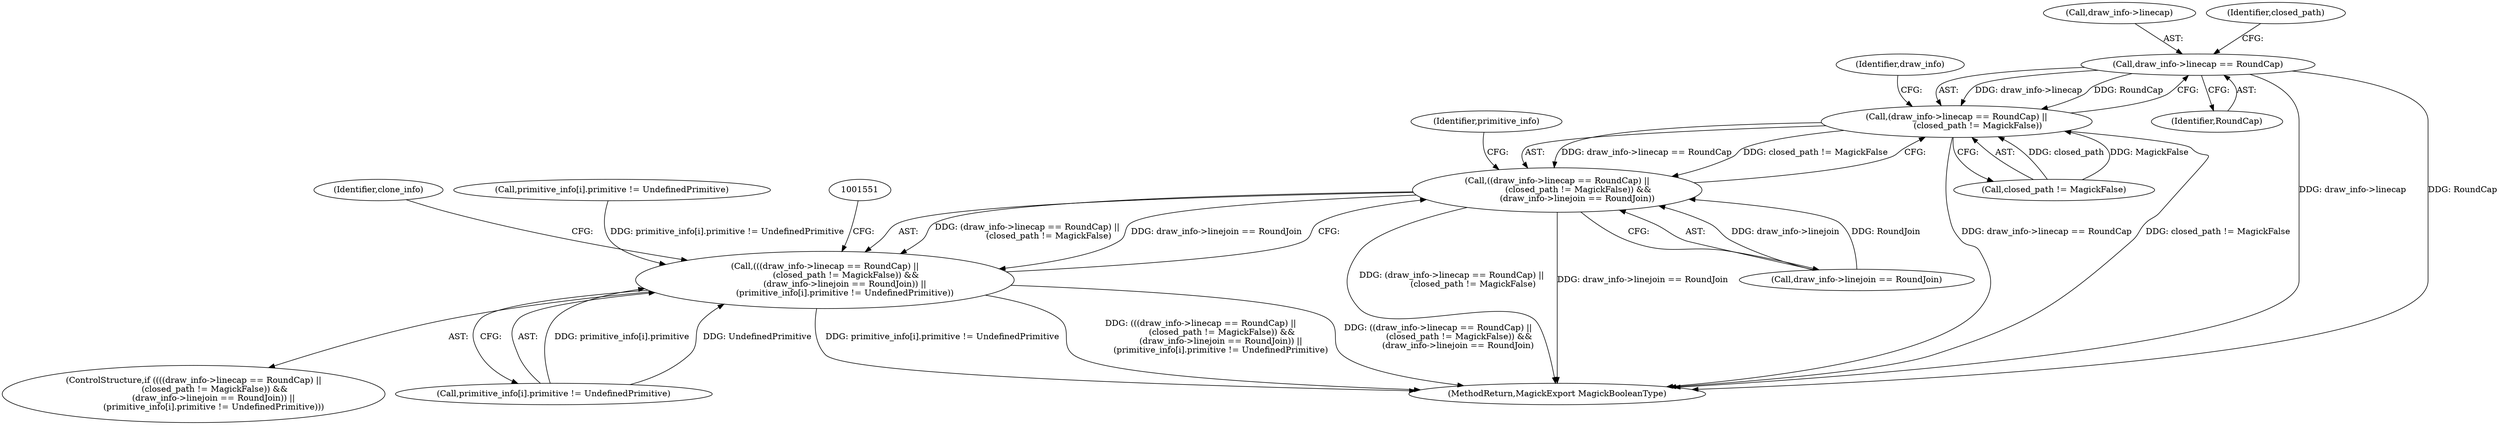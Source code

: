 digraph "0_ImageMagick_726812fa2fa7ce16bcf58f6e115f65427a1c0950_2@pointer" {
"1001529" [label="(Call,draw_info->linecap == RoundCap)"];
"1001528" [label="(Call,(draw_info->linecap == RoundCap) ||\n                (closed_path != MagickFalse))"];
"1001527" [label="(Call,((draw_info->linecap == RoundCap) ||\n                (closed_path != MagickFalse)) &&\n               (draw_info->linejoin == RoundJoin))"];
"1001526" [label="(Call,(((draw_info->linecap == RoundCap) ||\n                (closed_path != MagickFalse)) &&\n               (draw_info->linejoin == RoundJoin)) ||\n               (primitive_info[i].primitive != UndefinedPrimitive))"];
"1001533" [label="(Identifier,RoundCap)"];
"1001530" [label="(Call,draw_info->linecap)"];
"1001535" [label="(Identifier,closed_path)"];
"1001526" [label="(Call,(((draw_info->linecap == RoundCap) ||\n                (closed_path != MagickFalse)) &&\n               (draw_info->linejoin == RoundJoin)) ||\n               (primitive_info[i].primitive != UndefinedPrimitive))"];
"1001528" [label="(Call,(draw_info->linecap == RoundCap) ||\n                (closed_path != MagickFalse))"];
"1001534" [label="(Call,closed_path != MagickFalse)"];
"1001559" [label="(Identifier,clone_info)"];
"1001529" [label="(Call,draw_info->linecap == RoundCap)"];
"1001629" [label="(MethodReturn,MagickExport MagickBooleanType)"];
"1001539" [label="(Identifier,draw_info)"];
"1001525" [label="(ControlStructure,if ((((draw_info->linecap == RoundCap) ||\n                (closed_path != MagickFalse)) &&\n               (draw_info->linejoin == RoundJoin)) ||\n               (primitive_info[i].primitive != UndefinedPrimitive)))"];
"1001542" [label="(Call,primitive_info[i].primitive != UndefinedPrimitive)"];
"1001537" [label="(Call,draw_info->linejoin == RoundJoin)"];
"1001467" [label="(Call,primitive_info[i].primitive != UndefinedPrimitive)"];
"1001527" [label="(Call,((draw_info->linecap == RoundCap) ||\n                (closed_path != MagickFalse)) &&\n               (draw_info->linejoin == RoundJoin))"];
"1001545" [label="(Identifier,primitive_info)"];
"1001529" -> "1001528"  [label="AST: "];
"1001529" -> "1001533"  [label="CFG: "];
"1001530" -> "1001529"  [label="AST: "];
"1001533" -> "1001529"  [label="AST: "];
"1001535" -> "1001529"  [label="CFG: "];
"1001528" -> "1001529"  [label="CFG: "];
"1001529" -> "1001629"  [label="DDG: draw_info->linecap"];
"1001529" -> "1001629"  [label="DDG: RoundCap"];
"1001529" -> "1001528"  [label="DDG: draw_info->linecap"];
"1001529" -> "1001528"  [label="DDG: RoundCap"];
"1001528" -> "1001527"  [label="AST: "];
"1001528" -> "1001534"  [label="CFG: "];
"1001534" -> "1001528"  [label="AST: "];
"1001539" -> "1001528"  [label="CFG: "];
"1001527" -> "1001528"  [label="CFG: "];
"1001528" -> "1001629"  [label="DDG: draw_info->linecap == RoundCap"];
"1001528" -> "1001629"  [label="DDG: closed_path != MagickFalse"];
"1001528" -> "1001527"  [label="DDG: draw_info->linecap == RoundCap"];
"1001528" -> "1001527"  [label="DDG: closed_path != MagickFalse"];
"1001534" -> "1001528"  [label="DDG: closed_path"];
"1001534" -> "1001528"  [label="DDG: MagickFalse"];
"1001527" -> "1001526"  [label="AST: "];
"1001527" -> "1001537"  [label="CFG: "];
"1001537" -> "1001527"  [label="AST: "];
"1001545" -> "1001527"  [label="CFG: "];
"1001526" -> "1001527"  [label="CFG: "];
"1001527" -> "1001629"  [label="DDG: (draw_info->linecap == RoundCap) ||\n                (closed_path != MagickFalse)"];
"1001527" -> "1001629"  [label="DDG: draw_info->linejoin == RoundJoin"];
"1001527" -> "1001526"  [label="DDG: (draw_info->linecap == RoundCap) ||\n                (closed_path != MagickFalse)"];
"1001527" -> "1001526"  [label="DDG: draw_info->linejoin == RoundJoin"];
"1001537" -> "1001527"  [label="DDG: draw_info->linejoin"];
"1001537" -> "1001527"  [label="DDG: RoundJoin"];
"1001526" -> "1001525"  [label="AST: "];
"1001526" -> "1001542"  [label="CFG: "];
"1001542" -> "1001526"  [label="AST: "];
"1001551" -> "1001526"  [label="CFG: "];
"1001559" -> "1001526"  [label="CFG: "];
"1001526" -> "1001629"  [label="DDG: primitive_info[i].primitive != UndefinedPrimitive"];
"1001526" -> "1001629"  [label="DDG: (((draw_info->linecap == RoundCap) ||\n                (closed_path != MagickFalse)) &&\n               (draw_info->linejoin == RoundJoin)) ||\n               (primitive_info[i].primitive != UndefinedPrimitive)"];
"1001526" -> "1001629"  [label="DDG: ((draw_info->linecap == RoundCap) ||\n                (closed_path != MagickFalse)) &&\n               (draw_info->linejoin == RoundJoin)"];
"1001467" -> "1001526"  [label="DDG: primitive_info[i].primitive != UndefinedPrimitive"];
"1001542" -> "1001526"  [label="DDG: primitive_info[i].primitive"];
"1001542" -> "1001526"  [label="DDG: UndefinedPrimitive"];
}
